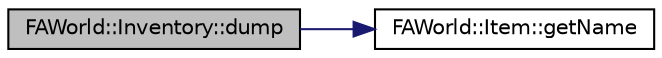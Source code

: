 digraph G
{
  edge [fontname="Helvetica",fontsize="10",labelfontname="Helvetica",labelfontsize="10"];
  node [fontname="Helvetica",fontsize="10",shape=record];
  rankdir="LR";
  Node1 [label="FAWorld::Inventory::dump",height=0.2,width=0.4,color="black", fillcolor="grey75", style="filled" fontcolor="black"];
  Node1 -> Node2 [color="midnightblue",fontsize="10",style="solid",fontname="Helvetica"];
  Node2 [label="FAWorld::Item::getName",height=0.2,width=0.4,color="black", fillcolor="white", style="filled",URL="$class_f_a_world_1_1_item.html#a174acf30e1c660b888a079f093c110ae"];
}

